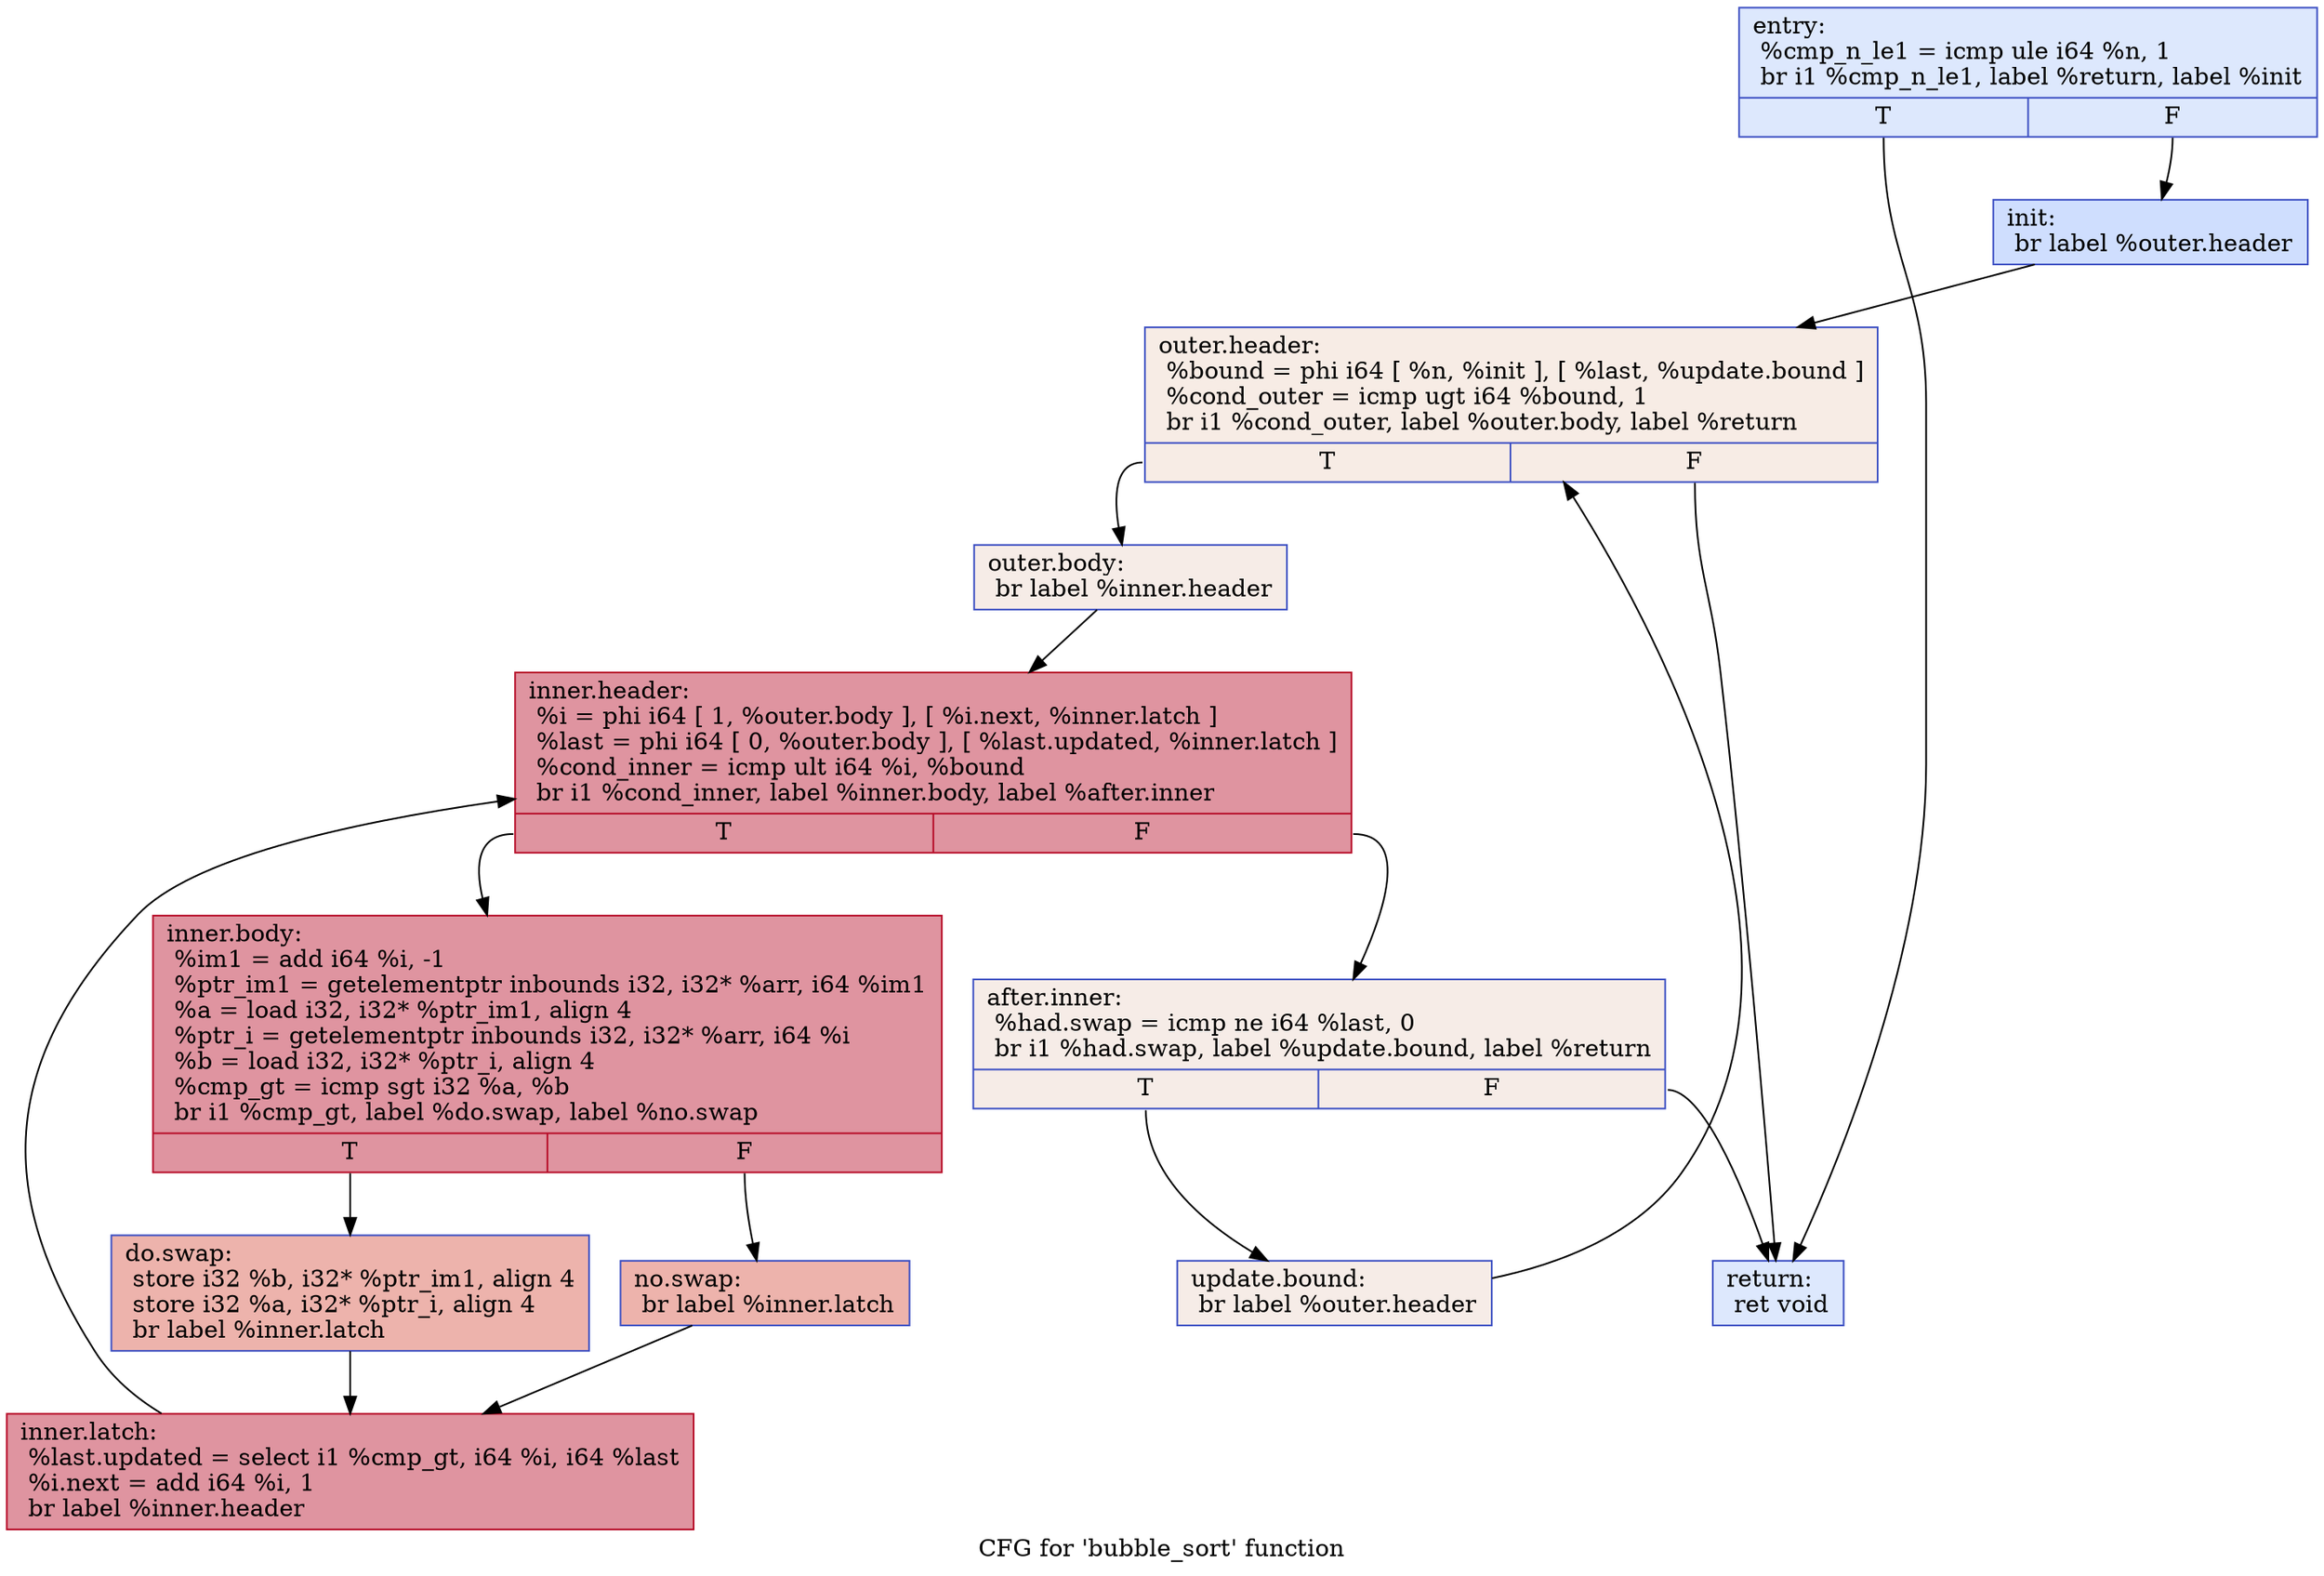 digraph "CFG for 'bubble_sort' function" {
	label="CFG for 'bubble_sort' function";

	Node0x2234fac0 [shape=record,color="#3d50c3ff", style=filled, fillcolor="#b2ccfb70",label="{entry:\l  %cmp_n_le1 = icmp ule i64 %n, 1\l  br i1 %cmp_n_le1, label %return, label %init\l|{<s0>T|<s1>F}}"];
	Node0x2234fac0:s0 -> Node0x2234fb10;
	Node0x2234fac0:s1 -> Node0x2234fb80;
	Node0x2234fb80 [shape=record,color="#3d50c3ff", style=filled, fillcolor="#93b5fe70",label="{init:                                             \l  br label %outer.header\l}"];
	Node0x2234fb80 -> Node0x2234fca0;
	Node0x2234fca0 [shape=record,color="#3d50c3ff", style=filled, fillcolor="#ecd3c570",label="{outer.header:                                     \l  %bound = phi i64 [ %n, %init ], [ %last, %update.bound ]\l  %cond_outer = icmp ugt i64 %bound, 1\l  br i1 %cond_outer, label %outer.body, label %return\l|{<s0>T|<s1>F}}"];
	Node0x2234fca0:s0 -> Node0x2234ff90;
	Node0x2234fca0:s1 -> Node0x2234fb10;
	Node0x2234ff90 [shape=record,color="#3d50c3ff", style=filled, fillcolor="#ead5c970",label="{outer.body:                                       \l  br label %inner.header\l}"];
	Node0x2234ff90 -> Node0x22350120;
	Node0x22350120 [shape=record,color="#b70d28ff", style=filled, fillcolor="#b70d2870",label="{inner.header:                                     \l  %i = phi i64 [ 1, %outer.body ], [ %i.next, %inner.latch ]\l  %last = phi i64 [ 0, %outer.body ], [ %last.updated, %inner.latch ]\l  %cond_inner = icmp ult i64 %i, %bound\l  br i1 %cond_inner, label %inner.body, label %after.inner\l|{<s0>T|<s1>F}}"];
	Node0x22350120:s0 -> Node0x22350fc0;
	Node0x22350120:s1 -> Node0x22351040;
	Node0x22350fc0 [shape=record,color="#b70d28ff", style=filled, fillcolor="#b70d2870",label="{inner.body:                                       \l  %im1 = add i64 %i, -1\l  %ptr_im1 = getelementptr inbounds i32, i32* %arr, i64 %im1\l  %a = load i32, i32* %ptr_im1, align 4\l  %ptr_i = getelementptr inbounds i32, i32* %arr, i64 %i\l  %b = load i32, i32* %ptr_i, align 4\l  %cmp_gt = icmp sgt i32 %a, %b\l  br i1 %cmp_gt, label %do.swap, label %no.swap\l|{<s0>T|<s1>F}}"];
	Node0x22350fc0:s0 -> Node0x22351600;
	Node0x22350fc0:s1 -> Node0x22351990;
	Node0x22351600 [shape=record,color="#3d50c3ff", style=filled, fillcolor="#d6524470",label="{do.swap:                                          \l  store i32 %b, i32* %ptr_im1, align 4\l  store i32 %a, i32* %ptr_i, align 4\l  br label %inner.latch\l}"];
	Node0x22351600 -> Node0x22350260;
	Node0x22351990 [shape=record,color="#3d50c3ff", style=filled, fillcolor="#d6524470",label="{no.swap:                                          \l  br label %inner.latch\l}"];
	Node0x22351990 -> Node0x22350260;
	Node0x22350260 [shape=record,color="#b70d28ff", style=filled, fillcolor="#b70d2870",label="{inner.latch:                                      \l  %last.updated = select i1 %cmp_gt, i64 %i, i64 %last\l  %i.next = add i64 %i, 1\l  br label %inner.header\l}"];
	Node0x22350260 -> Node0x22350120;
	Node0x22351040 [shape=record,color="#3d50c3ff", style=filled, fillcolor="#ead5c970",label="{after.inner:                                      \l  %had.swap = icmp ne i64 %last, 0\l  br i1 %had.swap, label %update.bound, label %return\l|{<s0>T|<s1>F}}"];
	Node0x22351040:s0 -> Node0x2234fde0;
	Node0x22351040:s1 -> Node0x2234fb10;
	Node0x2234fde0 [shape=record,color="#3d50c3ff", style=filled, fillcolor="#ead5c970",label="{update.bound:                                     \l  br label %outer.header\l}"];
	Node0x2234fde0 -> Node0x2234fca0;
	Node0x2234fb10 [shape=record,color="#3d50c3ff", style=filled, fillcolor="#b2ccfb70",label="{return:                                           \l  ret void\l}"];
}
